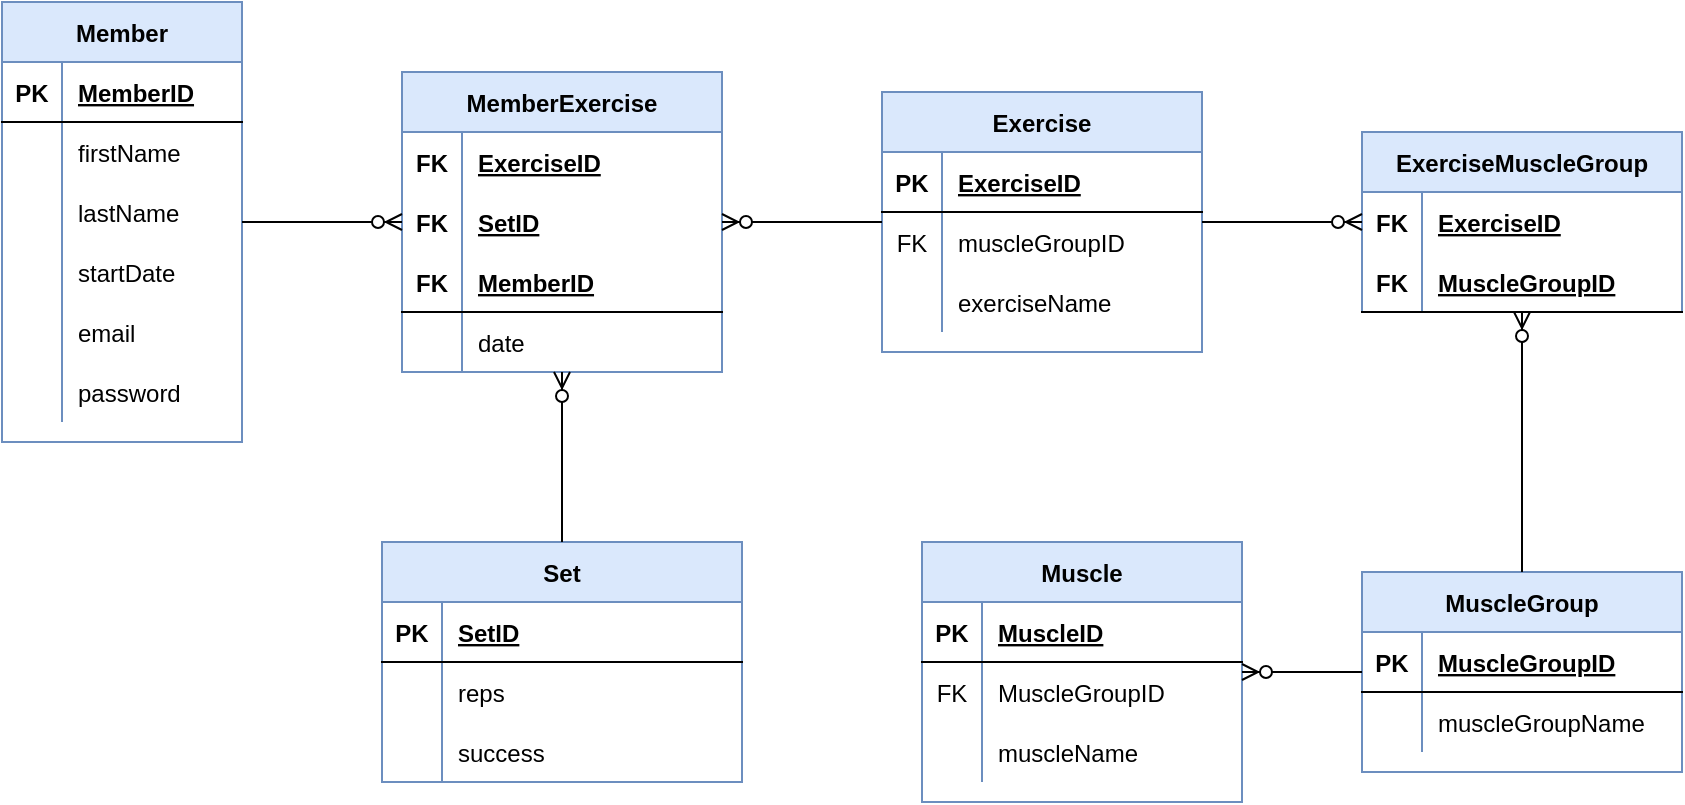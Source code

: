 <mxfile version="19.0.3" type="device"><diagram id="dM41xac5FbhaFphke3nI" name="Page-1"><mxGraphModel dx="946" dy="599" grid="1" gridSize="10" guides="1" tooltips="1" connect="1" arrows="1" fold="1" page="1" pageScale="1" pageWidth="1100" pageHeight="850" math="0" shadow="0"><root><mxCell id="0"/><mxCell id="1" parent="0"/><mxCell id="u-BqJR2pfyKWCa8Epr9v-1" value="Member" style="shape=table;startSize=30;container=1;collapsible=1;childLayout=tableLayout;fixedRows=1;rowLines=0;fontStyle=1;align=center;resizeLast=1;fillColor=#dae8fc;strokeColor=#6c8ebf;" parent="1" vertex="1"><mxGeometry x="40" y="90" width="120" height="220" as="geometry"/></mxCell><mxCell id="u-BqJR2pfyKWCa8Epr9v-2" value="" style="shape=tableRow;horizontal=0;startSize=0;swimlaneHead=0;swimlaneBody=0;fillColor=none;collapsible=0;dropTarget=0;points=[[0,0.5],[1,0.5]];portConstraint=eastwest;top=0;left=0;right=0;bottom=1;" parent="u-BqJR2pfyKWCa8Epr9v-1" vertex="1"><mxGeometry y="30" width="120" height="30" as="geometry"/></mxCell><mxCell id="u-BqJR2pfyKWCa8Epr9v-3" value="PK" style="shape=partialRectangle;connectable=0;fillColor=none;top=0;left=0;bottom=0;right=0;fontStyle=1;overflow=hidden;" parent="u-BqJR2pfyKWCa8Epr9v-2" vertex="1"><mxGeometry width="30" height="30" as="geometry"><mxRectangle width="30" height="30" as="alternateBounds"/></mxGeometry></mxCell><mxCell id="u-BqJR2pfyKWCa8Epr9v-4" value="MemberID" style="shape=partialRectangle;connectable=0;fillColor=none;top=0;left=0;bottom=0;right=0;align=left;spacingLeft=6;fontStyle=5;overflow=hidden;" parent="u-BqJR2pfyKWCa8Epr9v-2" vertex="1"><mxGeometry x="30" width="90" height="30" as="geometry"><mxRectangle width="90" height="30" as="alternateBounds"/></mxGeometry></mxCell><mxCell id="u-BqJR2pfyKWCa8Epr9v-5" value="" style="shape=tableRow;horizontal=0;startSize=0;swimlaneHead=0;swimlaneBody=0;fillColor=none;collapsible=0;dropTarget=0;points=[[0,0.5],[1,0.5]];portConstraint=eastwest;top=0;left=0;right=0;bottom=0;" parent="u-BqJR2pfyKWCa8Epr9v-1" vertex="1"><mxGeometry y="60" width="120" height="30" as="geometry"/></mxCell><mxCell id="u-BqJR2pfyKWCa8Epr9v-6" value="" style="shape=partialRectangle;connectable=0;fillColor=none;top=0;left=0;bottom=0;right=0;editable=1;overflow=hidden;" parent="u-BqJR2pfyKWCa8Epr9v-5" vertex="1"><mxGeometry width="30" height="30" as="geometry"><mxRectangle width="30" height="30" as="alternateBounds"/></mxGeometry></mxCell><mxCell id="u-BqJR2pfyKWCa8Epr9v-7" value="firstName" style="shape=partialRectangle;connectable=0;fillColor=none;top=0;left=0;bottom=0;right=0;align=left;spacingLeft=6;overflow=hidden;" parent="u-BqJR2pfyKWCa8Epr9v-5" vertex="1"><mxGeometry x="30" width="90" height="30" as="geometry"><mxRectangle width="90" height="30" as="alternateBounds"/></mxGeometry></mxCell><mxCell id="u-BqJR2pfyKWCa8Epr9v-8" value="" style="shape=tableRow;horizontal=0;startSize=0;swimlaneHead=0;swimlaneBody=0;fillColor=none;collapsible=0;dropTarget=0;points=[[0,0.5],[1,0.5]];portConstraint=eastwest;top=0;left=0;right=0;bottom=0;" parent="u-BqJR2pfyKWCa8Epr9v-1" vertex="1"><mxGeometry y="90" width="120" height="30" as="geometry"/></mxCell><mxCell id="u-BqJR2pfyKWCa8Epr9v-9" value="" style="shape=partialRectangle;connectable=0;fillColor=none;top=0;left=0;bottom=0;right=0;editable=1;overflow=hidden;" parent="u-BqJR2pfyKWCa8Epr9v-8" vertex="1"><mxGeometry width="30" height="30" as="geometry"><mxRectangle width="30" height="30" as="alternateBounds"/></mxGeometry></mxCell><mxCell id="u-BqJR2pfyKWCa8Epr9v-10" value="lastName" style="shape=partialRectangle;connectable=0;fillColor=none;top=0;left=0;bottom=0;right=0;align=left;spacingLeft=6;overflow=hidden;" parent="u-BqJR2pfyKWCa8Epr9v-8" vertex="1"><mxGeometry x="30" width="90" height="30" as="geometry"><mxRectangle width="90" height="30" as="alternateBounds"/></mxGeometry></mxCell><mxCell id="u-BqJR2pfyKWCa8Epr9v-11" value="" style="shape=tableRow;horizontal=0;startSize=0;swimlaneHead=0;swimlaneBody=0;fillColor=none;collapsible=0;dropTarget=0;points=[[0,0.5],[1,0.5]];portConstraint=eastwest;top=0;left=0;right=0;bottom=0;" parent="u-BqJR2pfyKWCa8Epr9v-1" vertex="1"><mxGeometry y="120" width="120" height="30" as="geometry"/></mxCell><mxCell id="u-BqJR2pfyKWCa8Epr9v-12" value="" style="shape=partialRectangle;connectable=0;fillColor=none;top=0;left=0;bottom=0;right=0;editable=1;overflow=hidden;" parent="u-BqJR2pfyKWCa8Epr9v-11" vertex="1"><mxGeometry width="30" height="30" as="geometry"><mxRectangle width="30" height="30" as="alternateBounds"/></mxGeometry></mxCell><mxCell id="u-BqJR2pfyKWCa8Epr9v-13" value="startDate" style="shape=partialRectangle;connectable=0;fillColor=none;top=0;left=0;bottom=0;right=0;align=left;spacingLeft=6;overflow=hidden;" parent="u-BqJR2pfyKWCa8Epr9v-11" vertex="1"><mxGeometry x="30" width="90" height="30" as="geometry"><mxRectangle width="90" height="30" as="alternateBounds"/></mxGeometry></mxCell><mxCell id="UO80A_wXULU6nqSHHNXW-3" value="" style="shape=tableRow;horizontal=0;startSize=0;swimlaneHead=0;swimlaneBody=0;fillColor=none;collapsible=0;dropTarget=0;points=[[0,0.5],[1,0.5]];portConstraint=eastwest;top=0;left=0;right=0;bottom=0;" vertex="1" parent="u-BqJR2pfyKWCa8Epr9v-1"><mxGeometry y="150" width="120" height="30" as="geometry"/></mxCell><mxCell id="UO80A_wXULU6nqSHHNXW-4" value="" style="shape=partialRectangle;connectable=0;fillColor=none;top=0;left=0;bottom=0;right=0;editable=1;overflow=hidden;" vertex="1" parent="UO80A_wXULU6nqSHHNXW-3"><mxGeometry width="30" height="30" as="geometry"><mxRectangle width="30" height="30" as="alternateBounds"/></mxGeometry></mxCell><mxCell id="UO80A_wXULU6nqSHHNXW-5" value="email" style="shape=partialRectangle;connectable=0;fillColor=none;top=0;left=0;bottom=0;right=0;align=left;spacingLeft=6;overflow=hidden;" vertex="1" parent="UO80A_wXULU6nqSHHNXW-3"><mxGeometry x="30" width="90" height="30" as="geometry"><mxRectangle width="90" height="30" as="alternateBounds"/></mxGeometry></mxCell><mxCell id="UO80A_wXULU6nqSHHNXW-6" value="" style="shape=tableRow;horizontal=0;startSize=0;swimlaneHead=0;swimlaneBody=0;fillColor=none;collapsible=0;dropTarget=0;points=[[0,0.5],[1,0.5]];portConstraint=eastwest;top=0;left=0;right=0;bottom=0;" vertex="1" parent="u-BqJR2pfyKWCa8Epr9v-1"><mxGeometry y="180" width="120" height="30" as="geometry"/></mxCell><mxCell id="UO80A_wXULU6nqSHHNXW-7" value="" style="shape=partialRectangle;connectable=0;fillColor=none;top=0;left=0;bottom=0;right=0;editable=1;overflow=hidden;" vertex="1" parent="UO80A_wXULU6nqSHHNXW-6"><mxGeometry width="30" height="30" as="geometry"><mxRectangle width="30" height="30" as="alternateBounds"/></mxGeometry></mxCell><mxCell id="UO80A_wXULU6nqSHHNXW-8" value="password" style="shape=partialRectangle;connectable=0;fillColor=none;top=0;left=0;bottom=0;right=0;align=left;spacingLeft=6;overflow=hidden;" vertex="1" parent="UO80A_wXULU6nqSHHNXW-6"><mxGeometry x="30" width="90" height="30" as="geometry"><mxRectangle width="90" height="30" as="alternateBounds"/></mxGeometry></mxCell><mxCell id="u-BqJR2pfyKWCa8Epr9v-17" value="Exercise" style="shape=table;startSize=30;container=1;collapsible=1;childLayout=tableLayout;fixedRows=1;rowLines=0;fontStyle=1;align=center;resizeLast=1;fillColor=#dae8fc;strokeColor=#6c8ebf;" parent="1" vertex="1"><mxGeometry x="480" y="135" width="160" height="130" as="geometry"/></mxCell><mxCell id="u-BqJR2pfyKWCa8Epr9v-18" value="" style="shape=tableRow;horizontal=0;startSize=0;swimlaneHead=0;swimlaneBody=0;fillColor=none;collapsible=0;dropTarget=0;points=[[0,0.5],[1,0.5]];portConstraint=eastwest;top=0;left=0;right=0;bottom=1;" parent="u-BqJR2pfyKWCa8Epr9v-17" vertex="1"><mxGeometry y="30" width="160" height="30" as="geometry"/></mxCell><mxCell id="u-BqJR2pfyKWCa8Epr9v-19" value="PK" style="shape=partialRectangle;connectable=0;fillColor=none;top=0;left=0;bottom=0;right=0;fontStyle=1;overflow=hidden;" parent="u-BqJR2pfyKWCa8Epr9v-18" vertex="1"><mxGeometry width="30" height="30" as="geometry"><mxRectangle width="30" height="30" as="alternateBounds"/></mxGeometry></mxCell><mxCell id="u-BqJR2pfyKWCa8Epr9v-20" value="ExerciseID" style="shape=partialRectangle;connectable=0;fillColor=none;top=0;left=0;bottom=0;right=0;align=left;spacingLeft=6;fontStyle=5;overflow=hidden;" parent="u-BqJR2pfyKWCa8Epr9v-18" vertex="1"><mxGeometry x="30" width="130" height="30" as="geometry"><mxRectangle width="130" height="30" as="alternateBounds"/></mxGeometry></mxCell><mxCell id="u-BqJR2pfyKWCa8Epr9v-24" value="" style="shape=tableRow;horizontal=0;startSize=0;swimlaneHead=0;swimlaneBody=0;fillColor=none;collapsible=0;dropTarget=0;points=[[0,0.5],[1,0.5]];portConstraint=eastwest;top=0;left=0;right=0;bottom=0;" parent="u-BqJR2pfyKWCa8Epr9v-17" vertex="1"><mxGeometry y="60" width="160" height="30" as="geometry"/></mxCell><mxCell id="u-BqJR2pfyKWCa8Epr9v-25" value="FK" style="shape=partialRectangle;connectable=0;fillColor=none;top=0;left=0;bottom=0;right=0;editable=1;overflow=hidden;" parent="u-BqJR2pfyKWCa8Epr9v-24" vertex="1"><mxGeometry width="30" height="30" as="geometry"><mxRectangle width="30" height="30" as="alternateBounds"/></mxGeometry></mxCell><mxCell id="u-BqJR2pfyKWCa8Epr9v-26" value="muscleGroupID" style="shape=partialRectangle;connectable=0;fillColor=none;top=0;left=0;bottom=0;right=0;align=left;spacingLeft=6;overflow=hidden;" parent="u-BqJR2pfyKWCa8Epr9v-24" vertex="1"><mxGeometry x="30" width="130" height="30" as="geometry"><mxRectangle width="130" height="30" as="alternateBounds"/></mxGeometry></mxCell><mxCell id="u-BqJR2pfyKWCa8Epr9v-75" value="" style="shape=tableRow;horizontal=0;startSize=0;swimlaneHead=0;swimlaneBody=0;fillColor=none;collapsible=0;dropTarget=0;points=[[0,0.5],[1,0.5]];portConstraint=eastwest;top=0;left=0;right=0;bottom=0;" parent="u-BqJR2pfyKWCa8Epr9v-17" vertex="1"><mxGeometry y="90" width="160" height="30" as="geometry"/></mxCell><mxCell id="u-BqJR2pfyKWCa8Epr9v-76" value="" style="shape=partialRectangle;connectable=0;fillColor=none;top=0;left=0;bottom=0;right=0;editable=1;overflow=hidden;" parent="u-BqJR2pfyKWCa8Epr9v-75" vertex="1"><mxGeometry width="30" height="30" as="geometry"><mxRectangle width="30" height="30" as="alternateBounds"/></mxGeometry></mxCell><mxCell id="u-BqJR2pfyKWCa8Epr9v-77" value="exerciseName" style="shape=partialRectangle;connectable=0;fillColor=none;top=0;left=0;bottom=0;right=0;align=left;spacingLeft=6;overflow=hidden;" parent="u-BqJR2pfyKWCa8Epr9v-75" vertex="1"><mxGeometry x="30" width="130" height="30" as="geometry"><mxRectangle width="130" height="30" as="alternateBounds"/></mxGeometry></mxCell><mxCell id="u-BqJR2pfyKWCa8Epr9v-36" value="MuscleGroup" style="shape=table;startSize=30;container=1;collapsible=1;childLayout=tableLayout;fixedRows=1;rowLines=0;fontStyle=1;align=center;resizeLast=1;fillColor=#dae8fc;strokeColor=#6c8ebf;" parent="1" vertex="1"><mxGeometry x="720" y="375" width="160" height="100" as="geometry"/></mxCell><mxCell id="u-BqJR2pfyKWCa8Epr9v-37" value="" style="shape=tableRow;horizontal=0;startSize=0;swimlaneHead=0;swimlaneBody=0;fillColor=none;collapsible=0;dropTarget=0;points=[[0,0.5],[1,0.5]];portConstraint=eastwest;top=0;left=0;right=0;bottom=1;" parent="u-BqJR2pfyKWCa8Epr9v-36" vertex="1"><mxGeometry y="30" width="160" height="30" as="geometry"/></mxCell><mxCell id="u-BqJR2pfyKWCa8Epr9v-38" value="PK" style="shape=partialRectangle;connectable=0;fillColor=none;top=0;left=0;bottom=0;right=0;fontStyle=1;overflow=hidden;" parent="u-BqJR2pfyKWCa8Epr9v-37" vertex="1"><mxGeometry width="30" height="30" as="geometry"><mxRectangle width="30" height="30" as="alternateBounds"/></mxGeometry></mxCell><mxCell id="u-BqJR2pfyKWCa8Epr9v-39" value="MuscleGroupID" style="shape=partialRectangle;connectable=0;fillColor=none;top=0;left=0;bottom=0;right=0;align=left;spacingLeft=6;fontStyle=5;overflow=hidden;" parent="u-BqJR2pfyKWCa8Epr9v-37" vertex="1"><mxGeometry x="30" width="130" height="30" as="geometry"><mxRectangle width="130" height="30" as="alternateBounds"/></mxGeometry></mxCell><mxCell id="u-BqJR2pfyKWCa8Epr9v-130" value="" style="shape=tableRow;horizontal=0;startSize=0;swimlaneHead=0;swimlaneBody=0;fillColor=none;collapsible=0;dropTarget=0;points=[[0,0.5],[1,0.5]];portConstraint=eastwest;top=0;left=0;right=0;bottom=0;" parent="u-BqJR2pfyKWCa8Epr9v-36" vertex="1"><mxGeometry y="60" width="160" height="30" as="geometry"/></mxCell><mxCell id="u-BqJR2pfyKWCa8Epr9v-131" value="" style="shape=partialRectangle;connectable=0;fillColor=none;top=0;left=0;bottom=0;right=0;editable=1;overflow=hidden;" parent="u-BqJR2pfyKWCa8Epr9v-130" vertex="1"><mxGeometry width="30" height="30" as="geometry"><mxRectangle width="30" height="30" as="alternateBounds"/></mxGeometry></mxCell><mxCell id="u-BqJR2pfyKWCa8Epr9v-132" value="muscleGroupName" style="shape=partialRectangle;connectable=0;fillColor=none;top=0;left=0;bottom=0;right=0;align=left;spacingLeft=6;overflow=hidden;" parent="u-BqJR2pfyKWCa8Epr9v-130" vertex="1"><mxGeometry x="30" width="130" height="30" as="geometry"><mxRectangle width="130" height="30" as="alternateBounds"/></mxGeometry></mxCell><mxCell id="u-BqJR2pfyKWCa8Epr9v-49" value="MemberExercise" style="shape=table;startSize=30;container=1;collapsible=1;childLayout=tableLayout;fixedRows=1;rowLines=0;fontStyle=1;align=center;resizeLast=1;fillColor=#dae8fc;strokeColor=#6c8ebf;" parent="1" vertex="1"><mxGeometry x="240" y="125" width="160" height="150" as="geometry"/></mxCell><mxCell id="u-BqJR2pfyKWCa8Epr9v-63" value="" style="shape=tableRow;horizontal=0;startSize=0;swimlaneHead=0;swimlaneBody=0;fillColor=none;collapsible=0;dropTarget=0;points=[[0,0.5],[1,0.5]];portConstraint=eastwest;top=0;left=0;right=0;bottom=0;" parent="u-BqJR2pfyKWCa8Epr9v-49" vertex="1"><mxGeometry y="30" width="160" height="30" as="geometry"/></mxCell><mxCell id="u-BqJR2pfyKWCa8Epr9v-64" value="FK" style="shape=partialRectangle;connectable=0;fillColor=none;top=0;left=0;bottom=0;right=0;fontStyle=1;overflow=hidden;" parent="u-BqJR2pfyKWCa8Epr9v-63" vertex="1"><mxGeometry width="30" height="30" as="geometry"><mxRectangle width="30" height="30" as="alternateBounds"/></mxGeometry></mxCell><mxCell id="u-BqJR2pfyKWCa8Epr9v-65" value="ExerciseID" style="shape=partialRectangle;connectable=0;fillColor=none;top=0;left=0;bottom=0;right=0;align=left;spacingLeft=6;fontStyle=5;overflow=hidden;" parent="u-BqJR2pfyKWCa8Epr9v-63" vertex="1"><mxGeometry x="30" width="130" height="30" as="geometry"><mxRectangle width="130" height="30" as="alternateBounds"/></mxGeometry></mxCell><mxCell id="u-BqJR2pfyKWCa8Epr9v-109" value="" style="shape=tableRow;horizontal=0;startSize=0;swimlaneHead=0;swimlaneBody=0;fillColor=none;collapsible=0;dropTarget=0;points=[[0,0.5],[1,0.5]];portConstraint=eastwest;top=0;left=0;right=0;bottom=0;fontStyle=1" parent="u-BqJR2pfyKWCa8Epr9v-49" vertex="1"><mxGeometry y="60" width="160" height="30" as="geometry"/></mxCell><mxCell id="u-BqJR2pfyKWCa8Epr9v-110" value="FK" style="shape=partialRectangle;connectable=0;fillColor=none;top=0;left=0;bottom=0;right=0;fontStyle=1;overflow=hidden;" parent="u-BqJR2pfyKWCa8Epr9v-109" vertex="1"><mxGeometry width="30" height="30" as="geometry"><mxRectangle width="30" height="30" as="alternateBounds"/></mxGeometry></mxCell><mxCell id="u-BqJR2pfyKWCa8Epr9v-111" value="SetID" style="shape=partialRectangle;connectable=0;fillColor=none;top=0;left=0;bottom=0;right=0;align=left;spacingLeft=6;fontStyle=5;overflow=hidden;" parent="u-BqJR2pfyKWCa8Epr9v-109" vertex="1"><mxGeometry x="30" width="130" height="30" as="geometry"><mxRectangle width="130" height="30" as="alternateBounds"/></mxGeometry></mxCell><mxCell id="u-BqJR2pfyKWCa8Epr9v-50" value="" style="shape=tableRow;horizontal=0;startSize=0;swimlaneHead=0;swimlaneBody=0;fillColor=none;collapsible=0;dropTarget=0;points=[[0,0.5],[1,0.5]];portConstraint=eastwest;top=0;left=0;right=0;bottom=1;" parent="u-BqJR2pfyKWCa8Epr9v-49" vertex="1"><mxGeometry y="90" width="160" height="30" as="geometry"/></mxCell><mxCell id="u-BqJR2pfyKWCa8Epr9v-51" value="FK" style="shape=partialRectangle;connectable=0;fillColor=none;top=0;left=0;bottom=0;right=0;fontStyle=1;overflow=hidden;" parent="u-BqJR2pfyKWCa8Epr9v-50" vertex="1"><mxGeometry width="30" height="30" as="geometry"><mxRectangle width="30" height="30" as="alternateBounds"/></mxGeometry></mxCell><mxCell id="u-BqJR2pfyKWCa8Epr9v-52" value="MemberID" style="shape=partialRectangle;connectable=0;fillColor=none;top=0;left=0;bottom=0;right=0;align=left;spacingLeft=6;fontStyle=5;overflow=hidden;" parent="u-BqJR2pfyKWCa8Epr9v-50" vertex="1"><mxGeometry x="30" width="130" height="30" as="geometry"><mxRectangle width="130" height="30" as="alternateBounds"/></mxGeometry></mxCell><mxCell id="u-BqJR2pfyKWCa8Epr9v-59" value="" style="shape=tableRow;horizontal=0;startSize=0;swimlaneHead=0;swimlaneBody=0;fillColor=none;collapsible=0;dropTarget=0;points=[[0,0.5],[1,0.5]];portConstraint=eastwest;top=0;left=0;right=0;bottom=0;" parent="u-BqJR2pfyKWCa8Epr9v-49" vertex="1"><mxGeometry y="120" width="160" height="30" as="geometry"/></mxCell><mxCell id="u-BqJR2pfyKWCa8Epr9v-60" value="" style="shape=partialRectangle;connectable=0;fillColor=none;top=0;left=0;bottom=0;right=0;editable=1;overflow=hidden;" parent="u-BqJR2pfyKWCa8Epr9v-59" vertex="1"><mxGeometry width="30" height="30" as="geometry"><mxRectangle width="30" height="30" as="alternateBounds"/></mxGeometry></mxCell><mxCell id="u-BqJR2pfyKWCa8Epr9v-61" value="date" style="shape=partialRectangle;connectable=0;fillColor=none;top=0;left=0;bottom=0;right=0;align=left;spacingLeft=6;overflow=hidden;" parent="u-BqJR2pfyKWCa8Epr9v-59" vertex="1"><mxGeometry x="30" width="130" height="30" as="geometry"><mxRectangle width="130" height="30" as="alternateBounds"/></mxGeometry></mxCell><mxCell id="u-BqJR2pfyKWCa8Epr9v-66" value="" style="edgeStyle=entityRelationEdgeStyle;fontSize=12;html=1;endArrow=ERzeroToMany;endFill=1;rounded=0;" parent="1" source="u-BqJR2pfyKWCa8Epr9v-1" target="u-BqJR2pfyKWCa8Epr9v-49" edge="1"><mxGeometry width="100" height="100" relative="1" as="geometry"><mxPoint x="470" y="460" as="sourcePoint"/><mxPoint x="570" y="360" as="targetPoint"/></mxGeometry></mxCell><mxCell id="u-BqJR2pfyKWCa8Epr9v-67" value="" style="edgeStyle=entityRelationEdgeStyle;fontSize=12;html=1;endArrow=ERzeroToMany;endFill=1;rounded=0;" parent="1" source="u-BqJR2pfyKWCa8Epr9v-17" target="u-BqJR2pfyKWCa8Epr9v-49" edge="1"><mxGeometry width="100" height="100" relative="1" as="geometry"><mxPoint x="500" y="470" as="sourcePoint"/><mxPoint x="570" y="270" as="targetPoint"/></mxGeometry></mxCell><mxCell id="u-BqJR2pfyKWCa8Epr9v-68" value="ExerciseMuscleGroup" style="shape=table;startSize=30;container=1;collapsible=1;childLayout=tableLayout;fixedRows=1;rowLines=0;fontStyle=1;align=center;resizeLast=1;fillColor=#dae8fc;strokeColor=#6c8ebf;" parent="1" vertex="1"><mxGeometry x="720" y="155" width="160" height="90" as="geometry"/></mxCell><mxCell id="u-BqJR2pfyKWCa8Epr9v-69" value="" style="shape=tableRow;horizontal=0;startSize=0;swimlaneHead=0;swimlaneBody=0;fillColor=none;collapsible=0;dropTarget=0;points=[[0,0.5],[1,0.5]];portConstraint=eastwest;top=0;left=0;right=0;bottom=0;" parent="u-BqJR2pfyKWCa8Epr9v-68" vertex="1"><mxGeometry y="30" width="160" height="30" as="geometry"/></mxCell><mxCell id="u-BqJR2pfyKWCa8Epr9v-70" value="FK" style="shape=partialRectangle;connectable=0;fillColor=none;top=0;left=0;bottom=0;right=0;fontStyle=1;overflow=hidden;" parent="u-BqJR2pfyKWCa8Epr9v-69" vertex="1"><mxGeometry width="30" height="30" as="geometry"><mxRectangle width="30" height="30" as="alternateBounds"/></mxGeometry></mxCell><mxCell id="u-BqJR2pfyKWCa8Epr9v-71" value="ExerciseID" style="shape=partialRectangle;connectable=0;fillColor=none;top=0;left=0;bottom=0;right=0;align=left;spacingLeft=6;fontStyle=5;overflow=hidden;" parent="u-BqJR2pfyKWCa8Epr9v-69" vertex="1"><mxGeometry x="30" width="130" height="30" as="geometry"><mxRectangle width="130" height="30" as="alternateBounds"/></mxGeometry></mxCell><mxCell id="u-BqJR2pfyKWCa8Epr9v-72" value="" style="shape=tableRow;horizontal=0;startSize=0;swimlaneHead=0;swimlaneBody=0;fillColor=none;collapsible=0;dropTarget=0;points=[[0,0.5],[1,0.5]];portConstraint=eastwest;top=0;left=0;right=0;bottom=1;" parent="u-BqJR2pfyKWCa8Epr9v-68" vertex="1"><mxGeometry y="60" width="160" height="30" as="geometry"/></mxCell><mxCell id="u-BqJR2pfyKWCa8Epr9v-73" value="FK" style="shape=partialRectangle;connectable=0;fillColor=none;top=0;left=0;bottom=0;right=0;fontStyle=1;overflow=hidden;" parent="u-BqJR2pfyKWCa8Epr9v-72" vertex="1"><mxGeometry width="30" height="30" as="geometry"><mxRectangle width="30" height="30" as="alternateBounds"/></mxGeometry></mxCell><mxCell id="u-BqJR2pfyKWCa8Epr9v-74" value="MuscleGroupID" style="shape=partialRectangle;connectable=0;fillColor=none;top=0;left=0;bottom=0;right=0;align=left;spacingLeft=6;fontStyle=5;overflow=hidden;" parent="u-BqJR2pfyKWCa8Epr9v-72" vertex="1"><mxGeometry x="30" width="130" height="30" as="geometry"><mxRectangle width="130" height="30" as="alternateBounds"/></mxGeometry></mxCell><mxCell id="u-BqJR2pfyKWCa8Epr9v-78" value="" style="edgeStyle=entityRelationEdgeStyle;fontSize=12;html=1;endArrow=ERzeroToMany;endFill=1;rounded=0;" parent="1" source="u-BqJR2pfyKWCa8Epr9v-17" target="u-BqJR2pfyKWCa8Epr9v-68" edge="1"><mxGeometry width="100" height="100" relative="1" as="geometry"><mxPoint x="570" y="210" as="sourcePoint"/><mxPoint x="510" y="210" as="targetPoint"/></mxGeometry></mxCell><mxCell id="u-BqJR2pfyKWCa8Epr9v-83" value="Set" style="shape=table;startSize=30;container=1;collapsible=1;childLayout=tableLayout;fixedRows=1;rowLines=0;fontStyle=1;align=center;resizeLast=1;fillColor=#dae8fc;strokeColor=#6c8ebf;" parent="1" vertex="1"><mxGeometry x="230" y="360" width="180" height="120" as="geometry"/></mxCell><mxCell id="u-BqJR2pfyKWCa8Epr9v-87" value="" style="shape=tableRow;horizontal=0;startSize=0;swimlaneHead=0;swimlaneBody=0;fillColor=none;collapsible=0;dropTarget=0;points=[[0,0.5],[1,0.5]];portConstraint=eastwest;top=0;left=0;right=0;bottom=1;" parent="u-BqJR2pfyKWCa8Epr9v-83" vertex="1"><mxGeometry y="30" width="180" height="30" as="geometry"/></mxCell><mxCell id="u-BqJR2pfyKWCa8Epr9v-88" value="PK" style="shape=partialRectangle;connectable=0;fillColor=none;top=0;left=0;bottom=0;right=0;fontStyle=1;overflow=hidden;" parent="u-BqJR2pfyKWCa8Epr9v-87" vertex="1"><mxGeometry width="30" height="30" as="geometry"><mxRectangle width="30" height="30" as="alternateBounds"/></mxGeometry></mxCell><mxCell id="u-BqJR2pfyKWCa8Epr9v-89" value="SetID" style="shape=partialRectangle;connectable=0;fillColor=none;top=0;left=0;bottom=0;right=0;align=left;spacingLeft=6;fontStyle=5;overflow=hidden;" parent="u-BqJR2pfyKWCa8Epr9v-87" vertex="1"><mxGeometry x="30" width="150" height="30" as="geometry"><mxRectangle width="150" height="30" as="alternateBounds"/></mxGeometry></mxCell><mxCell id="u-BqJR2pfyKWCa8Epr9v-90" value="" style="shape=tableRow;horizontal=0;startSize=0;swimlaneHead=0;swimlaneBody=0;fillColor=none;collapsible=0;dropTarget=0;points=[[0,0.5],[1,0.5]];portConstraint=eastwest;top=0;left=0;right=0;bottom=0;" parent="u-BqJR2pfyKWCa8Epr9v-83" vertex="1"><mxGeometry y="60" width="180" height="30" as="geometry"/></mxCell><mxCell id="u-BqJR2pfyKWCa8Epr9v-91" value="" style="shape=partialRectangle;connectable=0;fillColor=none;top=0;left=0;bottom=0;right=0;fontStyle=0;overflow=hidden;" parent="u-BqJR2pfyKWCa8Epr9v-90" vertex="1"><mxGeometry width="30" height="30" as="geometry"><mxRectangle width="30" height="30" as="alternateBounds"/></mxGeometry></mxCell><mxCell id="u-BqJR2pfyKWCa8Epr9v-92" value="reps" style="shape=partialRectangle;connectable=0;fillColor=none;top=0;left=0;bottom=0;right=0;align=left;spacingLeft=6;fontStyle=0;overflow=hidden;" parent="u-BqJR2pfyKWCa8Epr9v-90" vertex="1"><mxGeometry x="30" width="150" height="30" as="geometry"><mxRectangle width="150" height="30" as="alternateBounds"/></mxGeometry></mxCell><mxCell id="u-BqJR2pfyKWCa8Epr9v-112" value="" style="shape=tableRow;horizontal=0;startSize=0;swimlaneHead=0;swimlaneBody=0;fillColor=none;collapsible=0;dropTarget=0;points=[[0,0.5],[1,0.5]];portConstraint=eastwest;top=0;left=0;right=0;bottom=0;" parent="u-BqJR2pfyKWCa8Epr9v-83" vertex="1"><mxGeometry y="90" width="180" height="30" as="geometry"/></mxCell><mxCell id="u-BqJR2pfyKWCa8Epr9v-113" value="" style="shape=partialRectangle;connectable=0;fillColor=none;top=0;left=0;bottom=0;right=0;fontStyle=0;overflow=hidden;" parent="u-BqJR2pfyKWCa8Epr9v-112" vertex="1"><mxGeometry width="30" height="30" as="geometry"><mxRectangle width="30" height="30" as="alternateBounds"/></mxGeometry></mxCell><mxCell id="u-BqJR2pfyKWCa8Epr9v-114" value="success" style="shape=partialRectangle;connectable=0;fillColor=none;top=0;left=0;bottom=0;right=0;align=left;spacingLeft=6;fontStyle=0;overflow=hidden;" parent="u-BqJR2pfyKWCa8Epr9v-112" vertex="1"><mxGeometry x="30" width="150" height="30" as="geometry"><mxRectangle width="150" height="30" as="alternateBounds"/></mxGeometry></mxCell><mxCell id="u-BqJR2pfyKWCa8Epr9v-115" value="" style="fontSize=12;html=1;endArrow=ERzeroToMany;endFill=1;rounded=0;" parent="1" source="u-BqJR2pfyKWCa8Epr9v-83" target="u-BqJR2pfyKWCa8Epr9v-49" edge="1"><mxGeometry width="100" height="100" relative="1" as="geometry"><mxPoint x="520" y="380" as="sourcePoint"/><mxPoint x="620" y="280" as="targetPoint"/></mxGeometry></mxCell><mxCell id="u-BqJR2pfyKWCa8Epr9v-133" value="Muscle" style="shape=table;startSize=30;container=1;collapsible=1;childLayout=tableLayout;fixedRows=1;rowLines=0;fontStyle=1;align=center;resizeLast=1;fillColor=#dae8fc;strokeColor=#6c8ebf;" parent="1" vertex="1"><mxGeometry x="500" y="360" width="160" height="130" as="geometry"/></mxCell><mxCell id="u-BqJR2pfyKWCa8Epr9v-134" value="" style="shape=tableRow;horizontal=0;startSize=0;swimlaneHead=0;swimlaneBody=0;fillColor=none;collapsible=0;dropTarget=0;points=[[0,0.5],[1,0.5]];portConstraint=eastwest;top=0;left=0;right=0;bottom=1;" parent="u-BqJR2pfyKWCa8Epr9v-133" vertex="1"><mxGeometry y="30" width="160" height="30" as="geometry"/></mxCell><mxCell id="u-BqJR2pfyKWCa8Epr9v-135" value="PK" style="shape=partialRectangle;connectable=0;fillColor=none;top=0;left=0;bottom=0;right=0;fontStyle=1;overflow=hidden;" parent="u-BqJR2pfyKWCa8Epr9v-134" vertex="1"><mxGeometry width="30" height="30" as="geometry"><mxRectangle width="30" height="30" as="alternateBounds"/></mxGeometry></mxCell><mxCell id="u-BqJR2pfyKWCa8Epr9v-136" value="MuscleID" style="shape=partialRectangle;connectable=0;fillColor=none;top=0;left=0;bottom=0;right=0;align=left;spacingLeft=6;fontStyle=5;overflow=hidden;" parent="u-BqJR2pfyKWCa8Epr9v-134" vertex="1"><mxGeometry x="30" width="130" height="30" as="geometry"><mxRectangle width="130" height="30" as="alternateBounds"/></mxGeometry></mxCell><mxCell id="u-BqJR2pfyKWCa8Epr9v-145" value="" style="shape=tableRow;horizontal=0;startSize=0;swimlaneHead=0;swimlaneBody=0;fillColor=none;collapsible=0;dropTarget=0;points=[[0,0.5],[1,0.5]];portConstraint=eastwest;top=0;left=0;right=0;bottom=0;" parent="u-BqJR2pfyKWCa8Epr9v-133" vertex="1"><mxGeometry y="60" width="160" height="30" as="geometry"/></mxCell><mxCell id="u-BqJR2pfyKWCa8Epr9v-146" value="FK" style="shape=partialRectangle;connectable=0;fillColor=none;top=0;left=0;bottom=0;right=0;fontStyle=0;overflow=hidden;" parent="u-BqJR2pfyKWCa8Epr9v-145" vertex="1"><mxGeometry width="30" height="30" as="geometry"><mxRectangle width="30" height="30" as="alternateBounds"/></mxGeometry></mxCell><mxCell id="u-BqJR2pfyKWCa8Epr9v-147" value="MuscleGroupID" style="shape=partialRectangle;connectable=0;fillColor=none;top=0;left=0;bottom=0;right=0;align=left;spacingLeft=6;fontStyle=0;overflow=hidden;" parent="u-BqJR2pfyKWCa8Epr9v-145" vertex="1"><mxGeometry x="30" width="130" height="30" as="geometry"><mxRectangle width="130" height="30" as="alternateBounds"/></mxGeometry></mxCell><mxCell id="u-BqJR2pfyKWCa8Epr9v-137" value="" style="shape=tableRow;horizontal=0;startSize=0;swimlaneHead=0;swimlaneBody=0;fillColor=none;collapsible=0;dropTarget=0;points=[[0,0.5],[1,0.5]];portConstraint=eastwest;top=0;left=0;right=0;bottom=0;" parent="u-BqJR2pfyKWCa8Epr9v-133" vertex="1"><mxGeometry y="90" width="160" height="30" as="geometry"/></mxCell><mxCell id="u-BqJR2pfyKWCa8Epr9v-138" value="" style="shape=partialRectangle;connectable=0;fillColor=none;top=0;left=0;bottom=0;right=0;editable=1;overflow=hidden;" parent="u-BqJR2pfyKWCa8Epr9v-137" vertex="1"><mxGeometry width="30" height="30" as="geometry"><mxRectangle width="30" height="30" as="alternateBounds"/></mxGeometry></mxCell><mxCell id="u-BqJR2pfyKWCa8Epr9v-139" value="muscleName" style="shape=partialRectangle;connectable=0;fillColor=none;top=0;left=0;bottom=0;right=0;align=left;spacingLeft=6;overflow=hidden;" parent="u-BqJR2pfyKWCa8Epr9v-137" vertex="1"><mxGeometry x="30" width="130" height="30" as="geometry"><mxRectangle width="130" height="30" as="alternateBounds"/></mxGeometry></mxCell><mxCell id="u-BqJR2pfyKWCa8Epr9v-140" value="" style="fontSize=12;html=1;endArrow=ERzeroToMany;endFill=1;rounded=0;" parent="1" source="u-BqJR2pfyKWCa8Epr9v-36" target="u-BqJR2pfyKWCa8Epr9v-133" edge="1"><mxGeometry width="100" height="100" relative="1" as="geometry"><mxPoint x="810" y="370" as="sourcePoint"/><mxPoint x="810" y="270" as="targetPoint"/></mxGeometry></mxCell><mxCell id="u-BqJR2pfyKWCa8Epr9v-141" value="" style="fontSize=12;html=1;endArrow=ERzeroToMany;endFill=1;rounded=0;" parent="1" source="u-BqJR2pfyKWCa8Epr9v-36" target="u-BqJR2pfyKWCa8Epr9v-68" edge="1"><mxGeometry width="100" height="100" relative="1" as="geometry"><mxPoint x="790" y="330" as="sourcePoint"/><mxPoint x="910" y="320" as="targetPoint"/></mxGeometry></mxCell></root></mxGraphModel></diagram></mxfile>